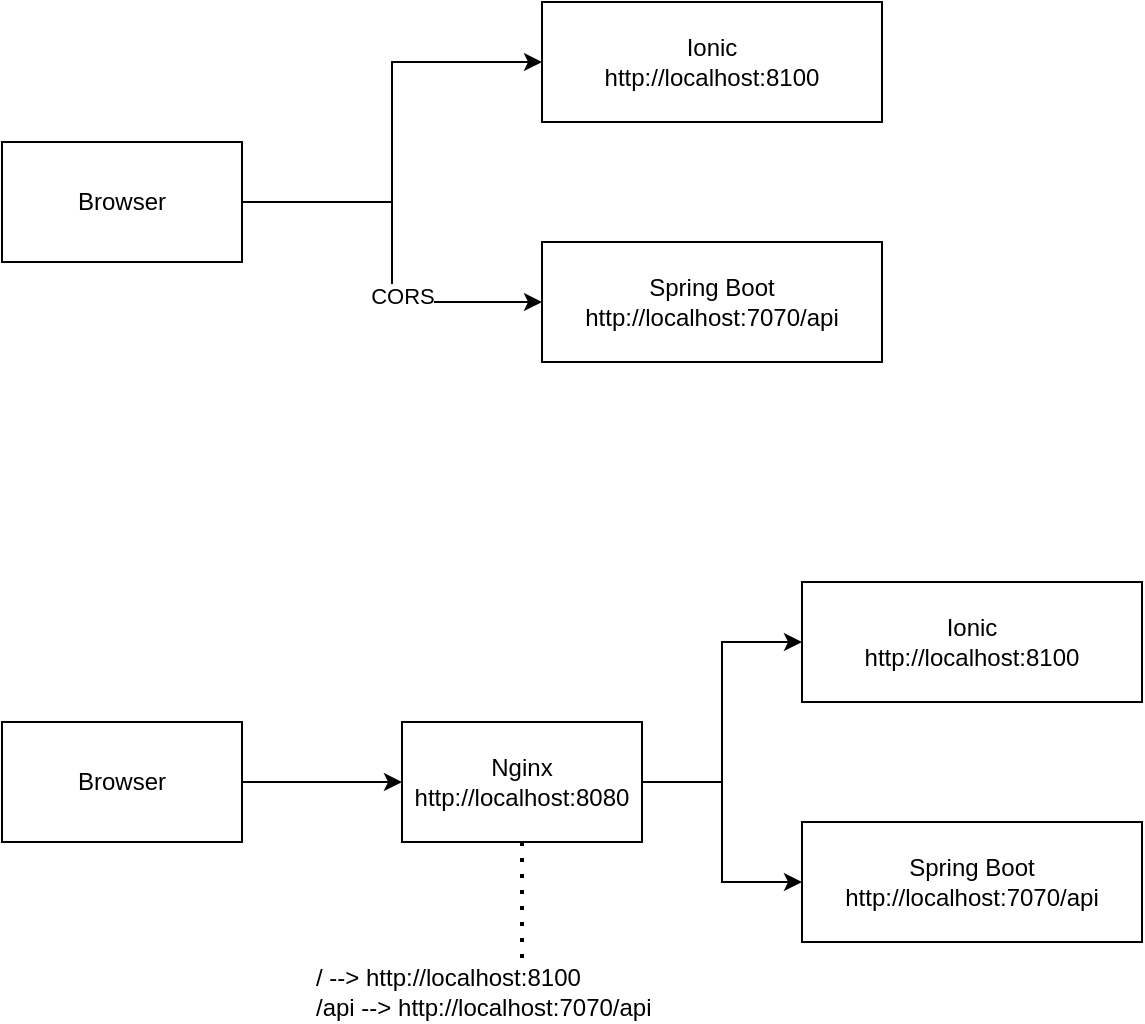 <mxfile version="15.8.4" type="device"><diagram id="F3XvRYXnedROwEYB-EFL" name="Page-1"><mxGraphModel dx="1106" dy="823" grid="1" gridSize="10" guides="1" tooltips="1" connect="1" arrows="1" fold="1" page="1" pageScale="1" pageWidth="827" pageHeight="1169" math="0" shadow="0"><root><mxCell id="0"/><mxCell id="1" parent="0"/><mxCell id="M7enk2QMNltOo12BepfY-1" value="Ionic&lt;br&gt;http://localhost:8100" style="rounded=0;whiteSpace=wrap;html=1;" vertex="1" parent="1"><mxGeometry x="350" y="390" width="170" height="60" as="geometry"/></mxCell><mxCell id="M7enk2QMNltOo12BepfY-2" value="Spring Boot&lt;br&gt;http://localhost:7070/api" style="rounded=0;whiteSpace=wrap;html=1;" vertex="1" parent="1"><mxGeometry x="350" y="510" width="170" height="60" as="geometry"/></mxCell><mxCell id="M7enk2QMNltOo12BepfY-4" style="edgeStyle=orthogonalEdgeStyle;rounded=0;orthogonalLoop=1;jettySize=auto;html=1;entryX=0;entryY=0.5;entryDx=0;entryDy=0;" edge="1" parent="1" source="M7enk2QMNltOo12BepfY-3" target="M7enk2QMNltOo12BepfY-1"><mxGeometry relative="1" as="geometry"/></mxCell><mxCell id="M7enk2QMNltOo12BepfY-5" style="edgeStyle=orthogonalEdgeStyle;rounded=0;orthogonalLoop=1;jettySize=auto;html=1;entryX=0;entryY=0.5;entryDx=0;entryDy=0;" edge="1" parent="1" source="M7enk2QMNltOo12BepfY-3" target="M7enk2QMNltOo12BepfY-2"><mxGeometry relative="1" as="geometry"/></mxCell><mxCell id="M7enk2QMNltOo12BepfY-6" value="CORS" style="edgeLabel;html=1;align=center;verticalAlign=middle;resizable=0;points=[];" vertex="1" connectable="0" parent="M7enk2QMNltOo12BepfY-5"><mxGeometry x="0.3" y="3" relative="1" as="geometry"><mxPoint as="offset"/></mxGeometry></mxCell><mxCell id="M7enk2QMNltOo12BepfY-3" value="Browser" style="rounded=0;whiteSpace=wrap;html=1;" vertex="1" parent="1"><mxGeometry x="80" y="460" width="120" height="60" as="geometry"/></mxCell><mxCell id="M7enk2QMNltOo12BepfY-7" value="Ionic&lt;br&gt;http://localhost:8100" style="rounded=0;whiteSpace=wrap;html=1;" vertex="1" parent="1"><mxGeometry x="480" y="680" width="170" height="60" as="geometry"/></mxCell><mxCell id="M7enk2QMNltOo12BepfY-8" value="Spring Boot&lt;br&gt;http://localhost:7070/api" style="rounded=0;whiteSpace=wrap;html=1;" vertex="1" parent="1"><mxGeometry x="480" y="800" width="170" height="60" as="geometry"/></mxCell><mxCell id="M7enk2QMNltOo12BepfY-14" style="edgeStyle=orthogonalEdgeStyle;rounded=0;orthogonalLoop=1;jettySize=auto;html=1;entryX=0;entryY=0.5;entryDx=0;entryDy=0;" edge="1" parent="1" source="M7enk2QMNltOo12BepfY-12" target="M7enk2QMNltOo12BepfY-13"><mxGeometry relative="1" as="geometry"/></mxCell><mxCell id="M7enk2QMNltOo12BepfY-12" value="Browser" style="rounded=0;whiteSpace=wrap;html=1;" vertex="1" parent="1"><mxGeometry x="80" y="750" width="120" height="60" as="geometry"/></mxCell><mxCell id="M7enk2QMNltOo12BepfY-17" style="edgeStyle=orthogonalEdgeStyle;rounded=0;orthogonalLoop=1;jettySize=auto;html=1;entryX=0;entryY=0.5;entryDx=0;entryDy=0;" edge="1" parent="1" source="M7enk2QMNltOo12BepfY-13" target="M7enk2QMNltOo12BepfY-7"><mxGeometry relative="1" as="geometry"/></mxCell><mxCell id="M7enk2QMNltOo12BepfY-18" style="edgeStyle=orthogonalEdgeStyle;rounded=0;orthogonalLoop=1;jettySize=auto;html=1;" edge="1" parent="1" source="M7enk2QMNltOo12BepfY-13" target="M7enk2QMNltOo12BepfY-8"><mxGeometry relative="1" as="geometry"/></mxCell><mxCell id="M7enk2QMNltOo12BepfY-13" value="Nginx&lt;br&gt;http://localhost:8080" style="rounded=0;whiteSpace=wrap;html=1;" vertex="1" parent="1"><mxGeometry x="280" y="750" width="120" height="60" as="geometry"/></mxCell><mxCell id="M7enk2QMNltOo12BepfY-15" value="/ --&amp;gt; http://localhost:8100&lt;br&gt;/api --&amp;gt; http://localhost:7070/api" style="text;html=1;strokeColor=none;fillColor=none;align=left;verticalAlign=middle;whiteSpace=wrap;rounded=0;" vertex="1" parent="1"><mxGeometry x="235" y="870" width="210" height="30" as="geometry"/></mxCell><mxCell id="M7enk2QMNltOo12BepfY-16" value="" style="endArrow=none;dashed=1;html=1;dashPattern=1 3;strokeWidth=2;rounded=0;entryX=0.5;entryY=0;entryDx=0;entryDy=0;exitX=0.5;exitY=1;exitDx=0;exitDy=0;" edge="1" parent="1" source="M7enk2QMNltOo12BepfY-13" target="M7enk2QMNltOo12BepfY-15"><mxGeometry width="50" height="50" relative="1" as="geometry"><mxPoint x="390" y="730" as="sourcePoint"/><mxPoint x="440" y="680" as="targetPoint"/></mxGeometry></mxCell></root></mxGraphModel></diagram></mxfile>